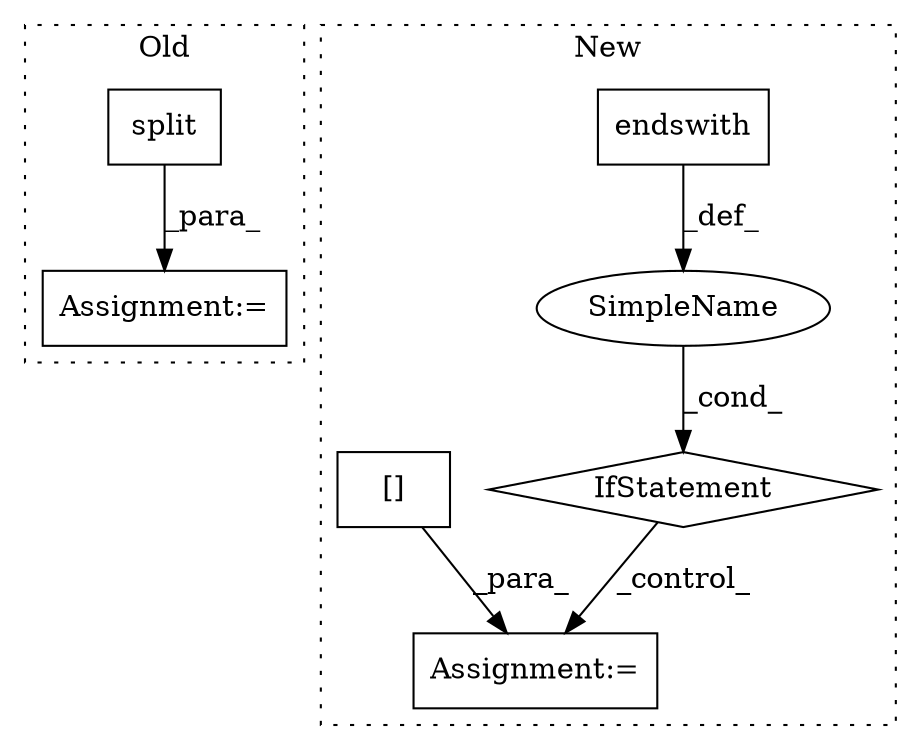 digraph G {
subgraph cluster0 {
1 [label="split" a="32" s="9211,9220" l="6,1" shape="box"];
6 [label="Assignment:=" a="7" s="9200" l="1" shape="box"];
label = "Old";
style="dotted";
}
subgraph cluster1 {
2 [label="endswith" a="32" s="9284,9299" l="9,1" shape="box"];
3 [label="IfStatement" a="25" s="9261,9300" l="4,2" shape="diamond"];
4 [label="Assignment:=" a="7" s="9419" l="1" shape="box"];
5 [label="SimpleName" a="42" s="" l="" shape="ellipse"];
7 [label="[]" a="2" s="9420,9437" l="16,1" shape="box"];
label = "New";
style="dotted";
}
1 -> 6 [label="_para_"];
2 -> 5 [label="_def_"];
3 -> 4 [label="_control_"];
5 -> 3 [label="_cond_"];
7 -> 4 [label="_para_"];
}